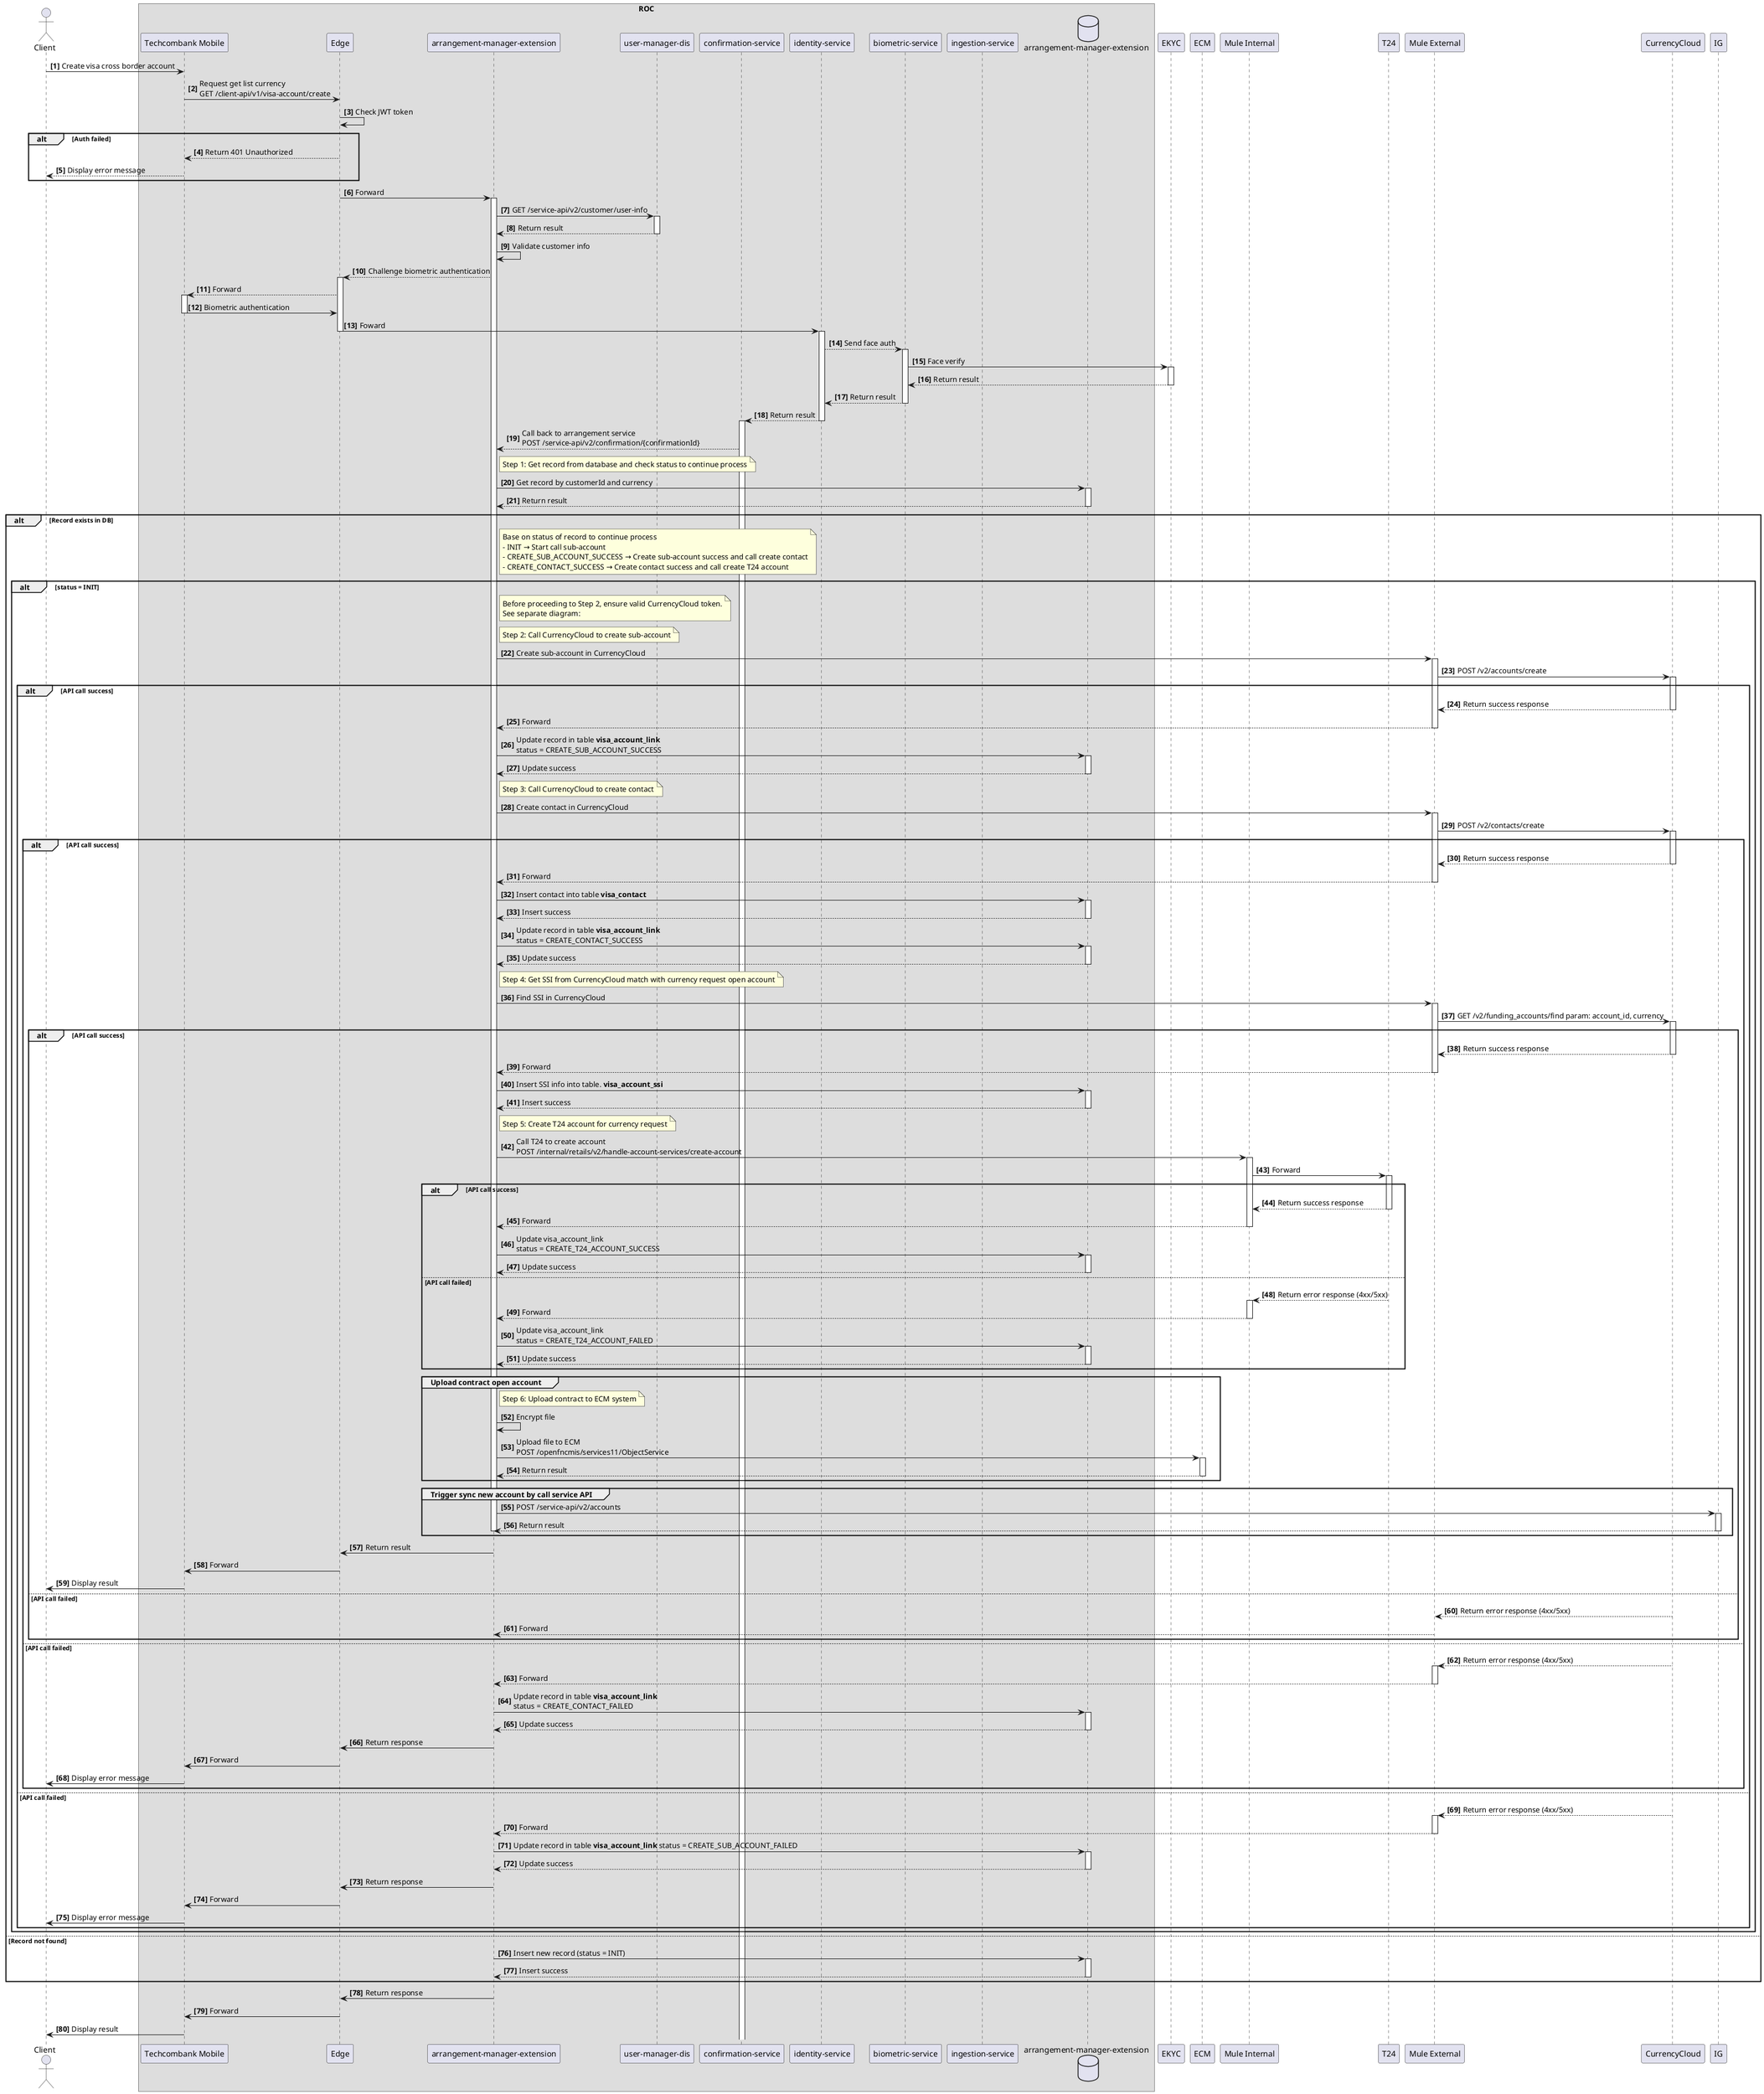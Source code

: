 @startuml Onboard Account Flow

autonumber "<b>[0]"
actor Client
box ROC
participant "Techcombank Mobile" as TCB
participant "Edge" as EDGE
participant "arrangement-manager-extension" as AME
participant "user-manager-dis" as UMD
participant "confirmation-service" as CMS
participant "identity-service" as IDS
participant "biometric-service" as BMS
participant "ingestion-service" as ING
database "arrangement-manager-extension" as DB
end box
participant "EKYC" as EKYC
participant "ECM" as ECM
participant "Mule Internal" as MI
participant "T24" as T24
participant "Mule External" as ME
participant "CurrencyCloud" as CC

Client -> TCB: Create visa cross border account
TCB -> EDGE: Request get list currency\nGET /client-api/v1/visa-account/create
EDGE -> EDGE: Check JWT token
alt Auth failed
    EDGE --> TCB: Return 401 Unauthorized
    TCB --> Client: Display error message
end
EDGE -> AME: Forward
activate AME
AME -> UMD: GET /service-api/v2/customer/user-info
activate UMD
UMD --> AME: Return result
deactivate UMD
AME -> AME: Validate customer info
AME --> EDGE: Challenge biometric authentication
activate EDGE
EDGE --> TCB: Forward
activate TCB
TCB -> EDGE: Biometric authentication
deactivate TCB
EDGE -> IDS: Foward
deactivate EDGE
activate IDS
IDS --> BMS: Send face auth
activate BMS
BMS -> EKYC: Face verify
activate EKYC
EKYC --> BMS: Return result
deactivate EKYC
BMS --> IDS: Return result
deactivate BMS
IDS --> CMS: Return result
deactivate IDS
activate CMS
CMS --> AME: Call back to arrangement service\nPOST /service-api/v2/confirmation/{confirmationId}

note right of AME
Step 1: Get record from database and check status to continue process
end note
AME -> DB: Get record by customerId and currency
activate DB
DB --> AME: Return result
deactivate DB
alt Record exists in DB
    note right of AME
    Base on status of record to continue process
    - INIT → Start call sub-account
    - CREATE_SUB_ACCOUNT_SUCCESS → Create sub-account success and call create contact
    - CREATE_CONTACT_SUCCESS → Create contact success and call create T24 account
    end note

    alt status = INIT
        note right of AME
        Before proceeding to Step 2, ensure valid CurrencyCloud token.
        See separate diagram: 
        end note

        note right of AME
        Step 2: Call CurrencyCloud to create sub-account
        end note
        AME -> ME: Create sub-account in CurrencyCloud
        activate ME
        ME -> CC: POST /v2/accounts/create
        activate CC

        alt API call success
            CC --> ME: Return success response
            deactivate CC
            ME --> AME: Forward
            deactivate ME
            AME -> DB: Update record in table <b>visa_account_link</b>\nstatus = CREATE_SUB_ACCOUNT_SUCCESS
            activate DB
            DB --> AME: Update success
            deactivate DB

            note right of AME
            Step 3: Call CurrencyCloud to create contact
            end note
            AME -> ME: Create contact in CurrencyCloud
            activate ME
            ME -> CC: POST /v2/contacts/create
            activate CC
            alt API call success
                CC --> ME: Return success response
                deactivate CC
                ME --> AME: Forward
                deactivate ME
                AME -> DB: Insert contact into table <b>visa_contact</b>
                activate DB
                DB --> AME: Insert success
                deactivate DB
                AME -> DB: Update record in table <b>visa_account_link</b>\nstatus = CREATE_CONTACT_SUCCESS
                activate DB
                DB --> AME: Update success
                deactivate DB

                note right of AME
                Step 4: Get SSI from CurrencyCloud match with currency request open account
                end note
                AME -> ME: Find SSI in CurrencyCloud
                activate ME
                ME -> CC: GET /v2/funding_accounts/find param: account_id, currency
                activate CC
                alt API call success
                    CC --> ME: Return success response
                    deactivate CC
                    ME --> AME: Forward
                    deactivate ME
                    AME -> DB: Insert SSI info into table. <b>visa_account_ssi</b>
                    activate DB
                    DB --> AME: Insert success
                    deactivate DB
                    
                    note right of AME
                    Step 5: Create T24 account for currency request
                    end note
                    AME -> MI: Call T24 to create account\nPOST /internal/retails/v2/handle-account-services/create-account
                    activate MI
                    MI -> T24: Forward
                    activate T24
                    alt API call success
                        T24 --> MI: Return success response
                        deactivate T24
                        MI --> AME: Forward
                        deactivate MI
                        AME -> DB: Update visa_account_link\nstatus = CREATE_T24_ACCOUNT_SUCCESS
                        activate DB
                        DB --> AME: Update success
                        deactivate DB
                    else API call failed
                        T24 --> MI: Return error response (4xx/5xx)
                        deactivate T24
                        activate MI
                        MI --> AME: Forward
                        deactivate MI
                        AME -> DB: Update visa_account_link\nstatus = CREATE_T24_ACCOUNT_FAILED
                        activate DB
                        DB --> AME: Update success
                        deactivate DB
                    end

                    group Upload contract open account
                        note right of AME
                        Step 6: Upload contract to ECM system
                        end note
                        AME -> AME: Encrypt file
                        AME -> ECM: Upload file to ECM\nPOST /openfncmis/services11/ObjectService
                        activate ECM
                        ECM --> AME: Return result
                        deactivate ECM
                    end

                    group Trigger sync new account by call service API
                        AME -> IG: POST /service-api/v2/accounts
                        activate IG
                        IG --> AME: Return result
                        deactivate IG
                        deactivate AME
                    end

                    AME -> EDGE: Return result
                    EDGE -> TCB: Forward
                    TCB -> Client: Display result

                else API call failed
                    CC --> ME: Return error response (4xx/5xx)
                    ME --> AME: Forward
                end

            else API call failed
                CC --> ME: Return error response (4xx/5xx)
                deactivate CC
                activate ME
                ME --> AME: Forward
                deactivate ME
                AME -> DB: Update record in table <b>visa_account_link</b>\nstatus = CREATE_CONTACT_FAILED
                activate DB
                DB --> AME: Update success
                deactivate DB
                AME -> EDGE: Return response
                deactivate AME
                EDGE -> TCB: Forward
                TCB -> Client: Display error message
            end
        else API call failed
            CC --> ME: Return error response (4xx/5xx)
            deactivate CC
            activate ME
            ME --> AME: Forward
            deactivate ME
            AME -> DB: Update record in table <b>visa_account_link</b> status = CREATE_SUB_ACCOUNT_FAILED
            activate DB
            DB --> AME: Update success
            deactivate DB
            AME -> EDGE: Return response
            deactivate AME
            EDGE -> TCB: Forward
            TCB -> Client: Display error message
        end

    end

else Record not found
    AME -> DB: Insert new record (status = INIT)
    activate DB
    DB --> AME: Insert success
    deactivate DB
end

AME -> EDGE: Return response
deactivate AME
EDGE -> TCB: Forward
TCB -> Client: Display result

@enduml